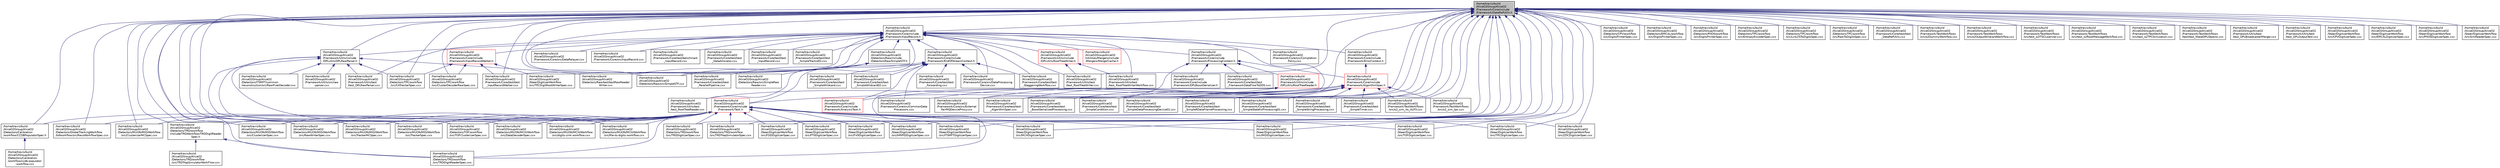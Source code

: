digraph "/home/travis/build/AliceO2Group/AliceO2/Framework/Core/include/Framework/DataRefUtils.h"
{
 // INTERACTIVE_SVG=YES
  bgcolor="transparent";
  edge [fontname="Helvetica",fontsize="10",labelfontname="Helvetica",labelfontsize="10"];
  node [fontname="Helvetica",fontsize="10",shape=record];
  Node72 [label="/home/travis/build\l/AliceO2Group/AliceO2\l/Framework/Core/include\l/Framework/DataRefUtils.h",height=0.2,width=0.4,color="black", fillcolor="grey75", style="filled", fontcolor="black"];
  Node72 -> Node73 [dir="back",color="midnightblue",fontsize="10",style="solid",fontname="Helvetica"];
  Node73 [label="/home/travis/build\l/AliceO2Group/AliceO2\l/Detectors/Calibration\l/workflow/CCDBPopulatorSpec.h",height=0.2,width=0.4,color="black",URL="$df/df4/CCDBPopulatorSpec_8h.html"];
  Node73 -> Node74 [dir="back",color="midnightblue",fontsize="10",style="solid",fontname="Helvetica"];
  Node74 [label="/home/travis/build\l/AliceO2Group/AliceO2\l/Detectors/Calibration\l/workflow/ccdb-populator\l-workflow.cxx",height=0.2,width=0.4,color="black",URL="$d2/d5c/ccdb-populator-workflow_8cxx.html"];
  Node72 -> Node75 [dir="back",color="midnightblue",fontsize="10",style="solid",fontname="Helvetica"];
  Node75 [label="/home/travis/build\l/AliceO2Group/AliceO2\l/Detectors/CPV/workflow\l/src/DigitsPrinterSpec.cxx",height=0.2,width=0.4,color="black",URL="$d1/d97/CPV_2workflow_2src_2DigitsPrinterSpec_8cxx.html"];
  Node72 -> Node76 [dir="back",color="midnightblue",fontsize="10",style="solid",fontname="Helvetica"];
  Node76 [label="/home/travis/build\l/AliceO2Group/AliceO2\l/Detectors/EMCAL/workflow\l/src/DigitsPrinterSpec.cxx",height=0.2,width=0.4,color="black",URL="$db/dd5/EMCAL_2workflow_2src_2DigitsPrinterSpec_8cxx.html"];
  Node72 -> Node77 [dir="back",color="midnightblue",fontsize="10",style="solid",fontname="Helvetica"];
  Node77 [label="/home/travis/build\l/AliceO2Group/AliceO2\l/Detectors/GlobalTrackingWorkflow\l/tofworkflow/src/RecoWorkflowSpec.cxx",height=0.2,width=0.4,color="black",URL="$d8/d84/RecoWorkflowSpec_8cxx.html"];
  Node72 -> Node78 [dir="back",color="midnightblue",fontsize="10",style="solid",fontname="Helvetica"];
  Node78 [label="/home/travis/build\l/AliceO2Group/AliceO2\l/Detectors/MUON/MID/Workflow\l/src/ClusterizerMCSpec.cxx",height=0.2,width=0.4,color="black",URL="$d3/d1e/ClusterizerMCSpec_8cxx.html",tooltip="Data processor spec for MID MC clustering device. "];
  Node72 -> Node79 [dir="back",color="midnightblue",fontsize="10",style="solid",fontname="Helvetica"];
  Node79 [label="/home/travis/build\l/AliceO2Group/AliceO2\l/Detectors/MUON/MID/Workflow\l/src/ClusterizerSpec.cxx",height=0.2,width=0.4,color="black",URL="$d6/d57/MUON_2MID_2Workflow_2src_2ClusterizerSpec_8cxx.html",tooltip="Data processor spec for MID clustering device. "];
  Node72 -> Node80 [dir="back",color="midnightblue",fontsize="10",style="solid",fontname="Helvetica"];
  Node80 [label="/home/travis/build\l/AliceO2Group/AliceO2\l/Detectors/MUON/MID/Workflow\l/src/RawWriterSpec.cxx",height=0.2,width=0.4,color="black",URL="$db/dd6/RawWriterSpec_8cxx.html",tooltip="Digits to raw converter spec for MID. "];
  Node72 -> Node81 [dir="back",color="midnightblue",fontsize="10",style="solid",fontname="Helvetica"];
  Node81 [label="/home/travis/build\l/AliceO2Group/AliceO2\l/Detectors/MUON/MID/Workflow\l/src/TrackerMCSpec.cxx",height=0.2,width=0.4,color="black",URL="$da/d28/TrackerMCSpec_8cxx.html",tooltip="Data processor spec for MID MC tracker device. "];
  Node72 -> Node82 [dir="back",color="midnightblue",fontsize="10",style="solid",fontname="Helvetica"];
  Node82 [label="/home/travis/build\l/AliceO2Group/AliceO2\l/Detectors/MUON/MID/Workflow\l/src/TrackerSpec.cxx",height=0.2,width=0.4,color="black",URL="$db/da5/MUON_2MID_2Workflow_2src_2TrackerSpec_8cxx.html",tooltip="Data processor spec for MID tracker device. "];
  Node72 -> Node83 [dir="back",color="midnightblue",fontsize="10",style="solid",fontname="Helvetica"];
  Node83 [label="/home/travis/build\l/AliceO2Group/AliceO2\l/Detectors/PHOS/workflow\l/src/DigitsPrinterSpec.cxx",height=0.2,width=0.4,color="black",URL="$df/dc5/PHOS_2workflow_2src_2DigitsPrinterSpec_8cxx.html"];
  Node72 -> Node84 [dir="back",color="midnightblue",fontsize="10",style="solid",fontname="Helvetica"];
  Node84 [label="/home/travis/build\l/AliceO2Group/AliceO2\l/Detectors/Raw/src/SimpleSTF.cxx",height=0.2,width=0.4,color="black",URL="$de/dc0/SimpleSTF_8cxx.html",tooltip="Mocked STF with InputRecord for standalone tests. "];
  Node72 -> Node85 [dir="back",color="midnightblue",fontsize="10",style="solid",fontname="Helvetica"];
  Node85 [label="/home/travis/build\l/AliceO2Group/AliceO2\l/Detectors/TOF/workflow\l/src/TOFClusterizerSpec.cxx",height=0.2,width=0.4,color="black",URL="$da/df1/TOFClusterizerSpec_8cxx.html"];
  Node72 -> Node86 [dir="back",color="midnightblue",fontsize="10",style="solid",fontname="Helvetica"];
  Node86 [label="/home/travis/build\l/AliceO2Group/AliceO2\l/Detectors/TPC/workflow\l/src/CATrackerSpec.cxx",height=0.2,width=0.4,color="black",URL="$da/d78/CATrackerSpec_8cxx.html",tooltip="Processor spec for running TPC CA tracking. "];
  Node72 -> Node87 [dir="back",color="midnightblue",fontsize="10",style="solid",fontname="Helvetica"];
  Node87 [label="/home/travis/build\l/AliceO2Group/AliceO2\l/Detectors/TPC/workflow\l/src/ClusterDecoderRawSpec.cxx",height=0.2,width=0.4,color="black",URL="$d9/d7b/ClusterDecoderRawSpec_8cxx.html",tooltip="Processor spec for decoder of TPC raw cluster data. "];
  Node72 -> Node88 [dir="back",color="midnightblue",fontsize="10",style="solid",fontname="Helvetica"];
  Node88 [label="/home/travis/build\l/AliceO2Group/AliceO2\l/Detectors/TPC/workflow\l/src/EntropyEncoderSpec.cxx",height=0.2,width=0.4,color="black",URL="$d9/d03/EntropyEncoderSpec_8cxx.html",tooltip="ProcessorSpec for the TPC cluster entropy encoding. "];
  Node72 -> Node89 [dir="back",color="midnightblue",fontsize="10",style="solid",fontname="Helvetica"];
  Node89 [label="/home/travis/build\l/AliceO2Group/AliceO2\l/Detectors/TPC/workflow\l/src/LinkZSToDigitsSpec.cxx",height=0.2,width=0.4,color="black",URL="$dc/df5/LinkZSToDigitsSpec_8cxx.html"];
  Node72 -> Node90 [dir="back",color="midnightblue",fontsize="10",style="solid",fontname="Helvetica"];
  Node90 [label="/home/travis/build\l/AliceO2Group/AliceO2\l/Detectors/TPC/workflow\l/src/RawToDigitsSpec.cxx",height=0.2,width=0.4,color="black",URL="$d5/d78/RawToDigitsSpec_8cxx.html"];
  Node72 -> Node91 [dir="back",color="midnightblue",fontsize="10",style="solid",fontname="Helvetica"];
  Node91 [label="/home/travis/build\l/AliceO2Group/AliceO2\l/Detectors/TRD/workflow\l/include/TRDWorkflow/TRDDigitReader\lSpec.h",height=0.2,width=0.4,color="black",URL="$df/d1b/TRDDigitReaderSpec_8h.html"];
  Node91 -> Node92 [dir="back",color="midnightblue",fontsize="10",style="solid",fontname="Helvetica"];
  Node92 [label="/home/travis/build\l/AliceO2Group/AliceO2\l/Detectors/TRD/workflow\l/src/TRDDigitReaderSpec.cxx",height=0.2,width=0.4,color="black",URL="$d7/da6/TRDDigitReaderSpec_8cxx.html"];
  Node91 -> Node93 [dir="back",color="midnightblue",fontsize="10",style="solid",fontname="Helvetica"];
  Node93 [label="/home/travis/build\l/AliceO2Group/AliceO2\l/Detectors/TRD/workflow\l/src/TRDTrapSimulatorWorkFlow.cxx",height=0.2,width=0.4,color="black",URL="$d2/dc0/TRDTrapSimulatorWorkFlow_8cxx.html"];
  Node72 -> Node94 [dir="back",color="midnightblue",fontsize="10",style="solid",fontname="Helvetica"];
  Node94 [label="/home/travis/build\l/AliceO2Group/AliceO2\l/Detectors/TRD/workflow\l/src/TRDDigitizerSpec.cxx",height=0.2,width=0.4,color="black",URL="$d6/df2/TRDDigitizerSpec_8cxx.html"];
  Node72 -> Node92 [dir="back",color="midnightblue",fontsize="10",style="solid",fontname="Helvetica"];
  Node72 -> Node95 [dir="back",color="midnightblue",fontsize="10",style="solid",fontname="Helvetica"];
  Node95 [label="/home/travis/build\l/AliceO2Group/AliceO2\l/Detectors/TRD/workflow\l/src/TRDTrapSimulatorSpec.cxx",height=0.2,width=0.4,color="black",URL="$dd/de7/TRDTrapSimulatorSpec_8cxx.html"];
  Node72 -> Node96 [dir="back",color="midnightblue",fontsize="10",style="solid",fontname="Helvetica"];
  Node96 [label="/home/travis/build\l/AliceO2Group/AliceO2\l/Framework/Core/include\l/Framework/InputRecord.h",height=0.2,width=0.4,color="black",URL="$d6/d5c/InputRecord_8h.html"];
  Node96 -> Node97 [dir="back",color="midnightblue",fontsize="10",style="solid",fontname="Helvetica"];
  Node97 [label="/home/travis/build\l/AliceO2Group/AliceO2\l/Detectors/Raw/include\l/DetectorsRaw/SimpleSTF.h",height=0.2,width=0.4,color="black",URL="$d6/d28/SimpleSTF_8h.html",tooltip="Mocked STF with InputRecord for standalone tests (improved version of Matthias&#39; structure in the test..."];
  Node97 -> Node98 [dir="back",color="midnightblue",fontsize="10",style="solid",fontname="Helvetica"];
  Node98 [label="/home/travis/build\l/AliceO2Group/AliceO2\l/Detectors/Raw/src/SimpleRaw\lReader.cxx",height=0.2,width=0.4,color="black",URL="$d5/dfd/SimpleRawReader_8cxx.html",tooltip="Simple reader for non-DPL tests. "];
  Node97 -> Node84 [dir="back",color="midnightblue",fontsize="10",style="solid",fontname="Helvetica"];
  Node97 -> Node99 [dir="back",color="midnightblue",fontsize="10",style="solid",fontname="Helvetica"];
  Node99 [label="/home/travis/build\l/AliceO2Group/AliceO2\l/Detectors/Raw/test/testRawReader\lWriter.cxx",height=0.2,width=0.4,color="black",URL="$d3/d09/testRawReaderWriter_8cxx.html"];
  Node96 -> Node99 [dir="back",color="midnightblue",fontsize="10",style="solid",fontname="Helvetica"];
  Node96 -> Node100 [dir="back",color="midnightblue",fontsize="10",style="solid",fontname="Helvetica"];
  Node100 [label="/home/travis/build\l/AliceO2Group/AliceO2\l/Framework/Core/include\l/Framework/ProcessingContext.h",height=0.2,width=0.4,color="black",URL="$de/d6a/ProcessingContext_8h.html"];
  Node100 -> Node101 [dir="back",color="midnightblue",fontsize="10",style="solid",fontname="Helvetica"];
  Node101 [label="/home/travis/build\l/AliceO2Group/AliceO2\l/Framework/Core/include\l/Framework/AlgorithmSpec.h",height=0.2,width=0.4,color="red",URL="$d0/d14/AlgorithmSpec_8h.html"];
  Node101 -> Node102 [dir="back",color="midnightblue",fontsize="10",style="solid",fontname="Helvetica"];
  Node102 [label="/home/travis/build\l/AliceO2Group/AliceO2\l/Framework/Core/include\l/Framework/AnalysisTask.h",height=0.2,width=0.4,color="red",URL="$d6/d57/AnalysisTask_8h.html"];
  Node101 -> Node550 [dir="back",color="midnightblue",fontsize="10",style="solid",fontname="Helvetica"];
  Node550 [label="/home/travis/build\l/AliceO2Group/AliceO2\l/Framework/Core/include\l/Framework/Task.h",height=0.2,width=0.4,color="red",URL="$df/d4f/Task_8h.html"];
  Node550 -> Node73 [dir="back",color="midnightblue",fontsize="10",style="solid",fontname="Helvetica"];
  Node550 -> Node77 [dir="back",color="midnightblue",fontsize="10",style="solid",fontname="Helvetica"];
  Node550 -> Node257 [dir="back",color="midnightblue",fontsize="10",style="solid",fontname="Helvetica"];
  Node257 [label="/home/travis/build\l/AliceO2Group/AliceO2\l/Detectors/MUON/MCH/Workflow\l/src/DataDecoderSpec.cxx",height=0.2,width=0.4,color="black",URL="$d0/d75/DataDecoderSpec_8cxx.html"];
  Node550 -> Node265 [dir="back",color="midnightblue",fontsize="10",style="solid",fontname="Helvetica"];
  Node265 [label="/home/travis/build\l/AliceO2Group/AliceO2\l/Detectors/MUON/MCH/Workflow\l/src/digits-sink-workflow.cxx",height=0.2,width=0.4,color="black",URL="$dd/da0/digits-sink-workflow_8cxx.html",tooltip="This is an executable that dumps to a file on disk the digits received via DPL. "];
  Node550 -> Node266 [dir="back",color="midnightblue",fontsize="10",style="solid",fontname="Helvetica"];
  Node266 [label="/home/travis/build\l/AliceO2Group/AliceO2\l/Detectors/MUON/MCH/Workflow\l/src/file-to-digits-workflow.cxx",height=0.2,width=0.4,color="black",URL="$db/d1c/file-to-digits-workflow_8cxx.html"];
  Node550 -> Node78 [dir="back",color="midnightblue",fontsize="10",style="solid",fontname="Helvetica"];
  Node550 -> Node79 [dir="back",color="midnightblue",fontsize="10",style="solid",fontname="Helvetica"];
  Node550 -> Node80 [dir="back",color="midnightblue",fontsize="10",style="solid",fontname="Helvetica"];
  Node550 -> Node81 [dir="back",color="midnightblue",fontsize="10",style="solid",fontname="Helvetica"];
  Node550 -> Node82 [dir="back",color="midnightblue",fontsize="10",style="solid",fontname="Helvetica"];
  Node550 -> Node85 [dir="back",color="midnightblue",fontsize="10",style="solid",fontname="Helvetica"];
  Node550 -> Node91 [dir="back",color="midnightblue",fontsize="10",style="solid",fontname="Helvetica"];
  Node550 -> Node94 [dir="back",color="midnightblue",fontsize="10",style="solid",fontname="Helvetica"];
  Node550 -> Node92 [dir="back",color="midnightblue",fontsize="10",style="solid",fontname="Helvetica"];
  Node550 -> Node95 [dir="back",color="midnightblue",fontsize="10",style="solid",fontname="Helvetica"];
  Node550 -> Node522 [dir="back",color="midnightblue",fontsize="10",style="solid",fontname="Helvetica"];
  Node522 [label="/home/travis/build\l/AliceO2Group/AliceO2\l/Steer/DigitizerWorkflow\l/src/FDDDigitizerSpec.cxx",height=0.2,width=0.4,color="black",URL="$d2/d97/FDDDigitizerSpec_8cxx.html"];
  Node550 -> Node524 [dir="back",color="midnightblue",fontsize="10",style="solid",fontname="Helvetica"];
  Node524 [label="/home/travis/build\l/AliceO2Group/AliceO2\l/Steer/DigitizerWorkflow\l/src/FT0DigitizerSpec.cxx",height=0.2,width=0.4,color="black",URL="$d4/dfd/FT0DigitizerSpec_8cxx.html"];
  Node550 -> Node526 [dir="back",color="midnightblue",fontsize="10",style="solid",fontname="Helvetica"];
  Node526 [label="/home/travis/build\l/AliceO2Group/AliceO2\l/Steer/DigitizerWorkflow\l/src/FV0DigitizerSpec.cxx",height=0.2,width=0.4,color="black",URL="$d0/d1c/FV0DigitizerSpec_8cxx.html"];
  Node550 -> Node530 [dir="back",color="midnightblue",fontsize="10",style="solid",fontname="Helvetica"];
  Node530 [label="/home/travis/build\l/AliceO2Group/AliceO2\l/Steer/DigitizerWorkflow\l/src/HMPIDDigitizerSpec.cxx",height=0.2,width=0.4,color="black",URL="$d8/d00/HMPIDDigitizerSpec_8cxx.html"];
  Node550 -> Node532 [dir="back",color="midnightblue",fontsize="10",style="solid",fontname="Helvetica"];
  Node532 [label="/home/travis/build\l/AliceO2Group/AliceO2\l/Steer/DigitizerWorkflow\l/src/ITSMFTDigitizerSpec.cxx",height=0.2,width=0.4,color="black",URL="$d3/d43/ITSMFTDigitizerSpec_8cxx.html"];
  Node550 -> Node536 [dir="back",color="midnightblue",fontsize="10",style="solid",fontname="Helvetica"];
  Node536 [label="/home/travis/build\l/AliceO2Group/AliceO2\l/Steer/DigitizerWorkflow\l/src/MCHDigitizerSpec.cxx",height=0.2,width=0.4,color="black",URL="$db/d2f/MCHDigitizerSpec_8cxx.html"];
  Node550 -> Node538 [dir="back",color="midnightblue",fontsize="10",style="solid",fontname="Helvetica"];
  Node538 [label="/home/travis/build\l/AliceO2Group/AliceO2\l/Steer/DigitizerWorkflow\l/src/MIDDigitizerSpec.cxx",height=0.2,width=0.4,color="black",URL="$d4/dd3/MIDDigitizerSpec_8cxx.html"];
  Node550 -> Node545 [dir="back",color="midnightblue",fontsize="10",style="solid",fontname="Helvetica"];
  Node545 [label="/home/travis/build\l/AliceO2Group/AliceO2\l/Steer/DigitizerWorkflow\l/src/TOFDigitizerSpec.cxx",height=0.2,width=0.4,color="black",URL="$d6/d61/TOFDigitizerSpec_8cxx.html"];
  Node550 -> Node489 [dir="back",color="midnightblue",fontsize="10",style="solid",fontname="Helvetica"];
  Node489 [label="/home/travis/build\l/AliceO2Group/AliceO2\l/Steer/DigitizerWorkflow\l/src/TPCDigitizerSpec.cxx",height=0.2,width=0.4,color="black",URL="$d2/d0b/TPCDigitizerSpec_8cxx.html"];
  Node550 -> Node547 [dir="back",color="midnightblue",fontsize="10",style="solid",fontname="Helvetica"];
  Node547 [label="/home/travis/build\l/AliceO2Group/AliceO2\l/Steer/DigitizerWorkflow\l/src/ZDCDigitizerSpec.cxx",height=0.2,width=0.4,color="black",URL="$d1/d1a/ZDCDigitizerSpec_8cxx.html"];
  Node101 -> Node330 [dir="back",color="midnightblue",fontsize="10",style="solid",fontname="Helvetica"];
  Node330 [label="/home/travis/build\l/AliceO2Group/AliceO2\l/Framework/Core/src/CommonData\lProcessors.cxx",height=0.2,width=0.4,color="black",URL="$df/d93/CommonDataProcessors_8cxx.html"];
  Node101 -> Node341 [dir="back",color="midnightblue",fontsize="10",style="solid",fontname="Helvetica"];
  Node341 [label="/home/travis/build\l/AliceO2Group/AliceO2\l/Framework/Core/src/External\lFairMQDeviceProxy.cxx",height=0.2,width=0.4,color="black",URL="$dc/df3/ExternalFairMQDeviceProxy_8cxx.html"];
  Node101 -> Node553 [dir="back",color="midnightblue",fontsize="10",style="solid",fontname="Helvetica"];
  Node553 [label="/home/travis/build\l/AliceO2Group/AliceO2\l/Framework/Core/test/test\l_AlgorithmSpec.cxx",height=0.2,width=0.4,color="black",URL="$df/d66/test__AlgorithmSpec_8cxx.html"];
  Node101 -> Node368 [dir="back",color="midnightblue",fontsize="10",style="solid",fontname="Helvetica"];
  Node368 [label="/home/travis/build\l/AliceO2Group/AliceO2\l/Framework/Core/test/test\l_BoostSerializedProcessing.cxx",height=0.2,width=0.4,color="black",URL="$dc/d58/test__BoostSerializedProcessing_8cxx.html"];
  Node101 -> Node382 [dir="back",color="midnightblue",fontsize="10",style="solid",fontname="Helvetica"];
  Node382 [label="/home/travis/build\l/AliceO2Group/AliceO2\l/Framework/Core/test/test\l_SimpleCondition.cxx",height=0.2,width=0.4,color="black",URL="$df/d11/test__SimpleCondition_8cxx.html"];
  Node101 -> Node383 [dir="back",color="midnightblue",fontsize="10",style="solid",fontname="Helvetica"];
  Node383 [label="/home/travis/build\l/AliceO2Group/AliceO2\l/Framework/Core/test/test\l_SimpleDataProcessingDevice01.cxx",height=0.2,width=0.4,color="black",URL="$d5/d24/test__SimpleDataProcessingDevice01_8cxx.html"];
  Node101 -> Node384 [dir="back",color="midnightblue",fontsize="10",style="solid",fontname="Helvetica"];
  Node384 [label="/home/travis/build\l/AliceO2Group/AliceO2\l/Framework/Core/test/test\l_SimpleRDataFrameProcessing.cxx",height=0.2,width=0.4,color="black",URL="$da/d97/test__SimpleRDataFrameProcessing_8cxx.html"];
  Node101 -> Node385 [dir="back",color="midnightblue",fontsize="10",style="solid",fontname="Helvetica"];
  Node385 [label="/home/travis/build\l/AliceO2Group/AliceO2\l/Framework/Core/test/test\l_SimpleStatefulProcessing01.cxx",height=0.2,width=0.4,color="black",URL="$da/d12/test__SimpleStatefulProcessing01_8cxx.html"];
  Node101 -> Node386 [dir="back",color="midnightblue",fontsize="10",style="solid",fontname="Helvetica"];
  Node386 [label="/home/travis/build\l/AliceO2Group/AliceO2\l/Framework/Core/test/test\l_SimpleStringProcessing.cxx",height=0.2,width=0.4,color="black",URL="$d4/d92/test__SimpleStringProcessing_8cxx.html"];
  Node101 -> Node387 [dir="back",color="midnightblue",fontsize="10",style="solid",fontname="Helvetica"];
  Node387 [label="/home/travis/build\l/AliceO2Group/AliceO2\l/Framework/Core/test/test\l_SimpleTimer.cxx",height=0.2,width=0.4,color="black",URL="$db/d3e/test__SimpleTimer_8cxx.html"];
  Node101 -> Node481 [dir="back",color="midnightblue",fontsize="10",style="solid",fontname="Helvetica"];
  Node481 [label="/home/travis/build\l/AliceO2Group/AliceO2\l/Framework/TestWorkflows\l/src/o2_sim_its_ALP3.cxx",height=0.2,width=0.4,color="black",URL="$dd/d2b/o2__sim__its__ALP3_8cxx.html"];
  Node101 -> Node482 [dir="back",color="midnightblue",fontsize="10",style="solid",fontname="Helvetica"];
  Node482 [label="/home/travis/build\l/AliceO2Group/AliceO2\l/Framework/TestWorkflows\l/src/o2_sim_tpc.cxx",height=0.2,width=0.4,color="black",URL="$d7/d11/o2__sim__tpc_8cxx.html"];
  Node100 -> Node554 [dir="back",color="midnightblue",fontsize="10",style="solid",fontname="Helvetica"];
  Node554 [label="/home/travis/build\l/AliceO2Group/AliceO2\l/Framework/Core/include\l/Framework/DPLBoostSerializer.h",height=0.2,width=0.4,color="black",URL="$dc/d55/DPLBoostSerializer_8h.html",tooltip="DPL wrapper of common utils BoostSeralizer. "];
  Node100 -> Node341 [dir="back",color="midnightblue",fontsize="10",style="solid",fontname="Helvetica"];
  Node100 -> Node427 [dir="back",color="midnightblue",fontsize="10",style="solid",fontname="Helvetica"];
  Node427 [label="/home/travis/build\l/AliceO2Group/AliceO2\l/Framework/Core/test/test\l_FrameworkDataFlowToDDS.cxx",height=0.2,width=0.4,color="black",URL="$d6/d53/test__FrameworkDataFlowToDDS_8cxx.html"];
  Node100 -> Node555 [dir="back",color="midnightblue",fontsize="10",style="solid",fontname="Helvetica"];
  Node555 [label="/home/travis/build\l/AliceO2Group/AliceO2\l/Framework/Utils/include\l/DPLUtils/RootTreeReader.h",height=0.2,width=0.4,color="red",URL="$df/db5/RootTreeReader_8h.html",tooltip="A generic reader for ROOT TTrees. "];
  Node555 -> Node92 [dir="back",color="midnightblue",fontsize="10",style="solid",fontname="Helvetica"];
  Node555 -> Node418 [dir="back",color="midnightblue",fontsize="10",style="solid",fontname="Helvetica"];
  Node418 [label="/home/travis/build\l/AliceO2Group/AliceO2\l/Framework/Utils/test\l/test_RootTreeReader.cxx",height=0.2,width=0.4,color="black",URL="$d6/d0d/test__RootTreeReader_8cxx.html"];
  Node96 -> Node556 [dir="back",color="midnightblue",fontsize="10",style="solid",fontname="Helvetica"];
  Node556 [label="/home/travis/build\l/AliceO2Group/AliceO2\l/Framework/Core/include\l/Framework/EndOfStreamContext.h",height=0.2,width=0.4,color="black",URL="$d0/d77/EndOfStreamContext_8h.html"];
  Node556 -> Node102 [dir="back",color="midnightblue",fontsize="10",style="solid",fontname="Helvetica"];
  Node556 -> Node550 [dir="back",color="midnightblue",fontsize="10",style="solid",fontname="Helvetica"];
  Node556 -> Node330 [dir="back",color="midnightblue",fontsize="10",style="solid",fontname="Helvetica"];
  Node556 -> Node138 [dir="back",color="midnightblue",fontsize="10",style="solid",fontname="Helvetica"];
  Node138 [label="/home/travis/build\l/AliceO2Group/AliceO2\l/Framework/Core/src/DataProcessing\lDevice.cxx",height=0.2,width=0.4,color="black",URL="$db/dac/DataProcessingDevice_8cxx.html"];
  Node556 -> Node376 [dir="back",color="midnightblue",fontsize="10",style="solid",fontname="Helvetica"];
  Node376 [label="/home/travis/build\l/AliceO2Group/AliceO2\l/Framework/Core/test/test\l_Forwarding.cxx",height=0.2,width=0.4,color="black",URL="$de/dae/test__Forwarding_8cxx.html"];
  Node556 -> Node379 [dir="back",color="midnightblue",fontsize="10",style="solid",fontname="Helvetica"];
  Node379 [label="/home/travis/build\l/AliceO2Group/AliceO2\l/Framework/Core/test/test\l_ParallelPipeline.cxx",height=0.2,width=0.4,color="black",URL="$d8/d7e/test__ParallelPipeline_8cxx.html"];
  Node556 -> Node389 [dir="back",color="midnightblue",fontsize="10",style="solid",fontname="Helvetica"];
  Node389 [label="/home/travis/build\l/AliceO2Group/AliceO2\l/Framework/Core/test/test\l_SimpleWildcard.cxx",height=0.2,width=0.4,color="black",URL="$df/d6e/test__SimpleWildcard_8cxx.html"];
  Node556 -> Node390 [dir="back",color="midnightblue",fontsize="10",style="solid",fontname="Helvetica"];
  Node390 [label="/home/travis/build\l/AliceO2Group/AliceO2\l/Framework/Core/test/test\l_SimpleWildcard02.cxx",height=0.2,width=0.4,color="black",URL="$dc/db8/test__SimpleWildcard02_8cxx.html"];
  Node556 -> Node392 [dir="back",color="midnightblue",fontsize="10",style="solid",fontname="Helvetica"];
  Node392 [label="/home/travis/build\l/AliceO2Group/AliceO2\l/Framework/Core/test/test\l_StaggeringWorkflow.cxx",height=0.2,width=0.4,color="black",URL="$dd/d16/test__StaggeringWorkflow_8cxx.html"];
  Node96 -> Node557 [dir="back",color="midnightblue",fontsize="10",style="solid",fontname="Helvetica"];
  Node557 [label="/home/travis/build\l/AliceO2Group/AliceO2\l/Framework/Core/include\l/Framework/ErrorContext.h",height=0.2,width=0.4,color="black",URL="$d7/dad/ErrorContext_8h.html"];
  Node557 -> Node101 [dir="back",color="midnightblue",fontsize="10",style="solid",fontname="Helvetica"];
  Node96 -> Node558 [dir="back",color="midnightblue",fontsize="10",style="solid",fontname="Helvetica"];
  Node558 [label="/home/travis/build\l/AliceO2Group/AliceO2\l/Framework/Core/include\l/Framework/InputRecordWalker.h",height=0.2,width=0.4,color="red",URL="$d1/db4/InputRecordWalker_8h.html",tooltip="A helper class to iteratate over all parts of all input routes. "];
  Node558 -> Node86 [dir="back",color="midnightblue",fontsize="10",style="solid",fontname="Helvetica"];
  Node558 -> Node87 [dir="back",color="midnightblue",fontsize="10",style="solid",fontname="Helvetica"];
  Node558 -> Node479 [dir="back",color="midnightblue",fontsize="10",style="solid",fontname="Helvetica"];
  Node479 [label="/home/travis/build\l/AliceO2Group/AliceO2\l/Framework/Core/test/test\l_InputRecordWalker.cxx",height=0.2,width=0.4,color="black",URL="$dc/d05/test__InputRecordWalker_8cxx.html"];
  Node558 -> Node490 [dir="back",color="midnightblue",fontsize="10",style="solid",fontname="Helvetica"];
  Node490 [label="/home/travis/build\l/AliceO2Group/AliceO2\l/Steer/DigitizerWorkflow\l/src/TPCDigitRootWriterSpec.cxx",height=0.2,width=0.4,color="black",URL="$d8/dd2/TPCDigitRootWriterSpec_8cxx.html"];
  Node96 -> Node559 [dir="back",color="midnightblue",fontsize="10",style="solid",fontname="Helvetica"];
  Node559 [label="/home/travis/build\l/AliceO2Group/AliceO2\l/Framework/Core/src/Completion\lPolicy.cxx",height=0.2,width=0.4,color="black",URL="$da/d6d/CompletionPolicy_8cxx.html"];
  Node96 -> Node138 [dir="back",color="midnightblue",fontsize="10",style="solid",fontname="Helvetica"];
  Node96 -> Node560 [dir="back",color="midnightblue",fontsize="10",style="solid",fontname="Helvetica"];
  Node560 [label="/home/travis/build\l/AliceO2Group/AliceO2\l/Framework/Core/src/DataRelayer.cxx",height=0.2,width=0.4,color="black",URL="$d1/d57/DataRelayer_8cxx.html"];
  Node96 -> Node561 [dir="back",color="midnightblue",fontsize="10",style="solid",fontname="Helvetica"];
  Node561 [label="/home/travis/build\l/AliceO2Group/AliceO2\l/Framework/Core/src/InputRecord.cxx",height=0.2,width=0.4,color="black",URL="$df/d8e/InputRecord_8cxx.html"];
  Node96 -> Node562 [dir="back",color="midnightblue",fontsize="10",style="solid",fontname="Helvetica"];
  Node562 [label="/home/travis/build\l/AliceO2Group/AliceO2\l/Framework/Core/test/benchmark\l_InputRecord.cxx",height=0.2,width=0.4,color="black",URL="$df/d93/benchmark__InputRecord_8cxx.html"];
  Node96 -> Node553 [dir="back",color="midnightblue",fontsize="10",style="solid",fontname="Helvetica"];
  Node96 -> Node375 [dir="back",color="midnightblue",fontsize="10",style="solid",fontname="Helvetica"];
  Node375 [label="/home/travis/build\l/AliceO2Group/AliceO2\l/Framework/Core/test/test\l_DataAllocator.cxx",height=0.2,width=0.4,color="black",URL="$d2/da2/test__DataAllocator_8cxx.html"];
  Node96 -> Node563 [dir="back",color="midnightblue",fontsize="10",style="solid",fontname="Helvetica"];
  Node563 [label="/home/travis/build\l/AliceO2Group/AliceO2\l/Framework/Core/test/test\l_InputRecord.cxx",height=0.2,width=0.4,color="black",URL="$df/dc1/test__InputRecord_8cxx.html"];
  Node96 -> Node479 [dir="back",color="midnightblue",fontsize="10",style="solid",fontname="Helvetica"];
  Node96 -> Node388 [dir="back",color="midnightblue",fontsize="10",style="solid",fontname="Helvetica"];
  Node388 [label="/home/travis/build\l/AliceO2Group/AliceO2\l/Framework/Core/test/test\l_SimpleTracksED.cxx",height=0.2,width=0.4,color="black",URL="$d7/d18/test__SimpleTracksED_8cxx.html"];
  Node96 -> Node392 [dir="back",color="midnightblue",fontsize="10",style="solid",fontname="Helvetica"];
  Node96 -> Node564 [dir="back",color="midnightblue",fontsize="10",style="solid",fontname="Helvetica"];
  Node564 [label="/home/travis/build\l/AliceO2Group/AliceO2\l/Framework/Utils/include\l/DPLUtils/DPLRawParser.h",height=0.2,width=0.4,color="black",URL="$d4/db9/DPLRawParser_8h.html",tooltip="A raw page parser for DPL input. "];
  Node564 -> Node565 [dir="back",color="midnightblue",fontsize="10",style="solid",fontname="Helvetica"];
  Node565 [label="/home/travis/build\l/AliceO2Group/AliceO2\l/Detectors/ITSMFT/common\l/reconstruction/src/RawPixelDecoder.cxx",height=0.2,width=0.4,color="black",URL="$dd/df6/RawPixelDecoder_8cxx.html",tooltip="Alpide pixel reader for raw data processing. "];
  Node564 -> Node257 [dir="back",color="midnightblue",fontsize="10",style="solid",fontname="Helvetica"];
  Node564 -> Node265 [dir="back",color="midnightblue",fontsize="10",style="solid",fontname="Helvetica"];
  Node564 -> Node266 [dir="back",color="midnightblue",fontsize="10",style="solid",fontname="Helvetica"];
  Node564 -> Node99 [dir="back",color="midnightblue",fontsize="10",style="solid",fontname="Helvetica"];
  Node564 -> Node86 [dir="back",color="midnightblue",fontsize="10",style="solid",fontname="Helvetica"];
  Node564 -> Node415 [dir="back",color="midnightblue",fontsize="10",style="solid",fontname="Helvetica"];
  Node415 [label="/home/travis/build\l/AliceO2Group/AliceO2\l/Framework/Utils/src/raw\l-parser.cxx",height=0.2,width=0.4,color="black",URL="$d4/d96/raw-parser_8cxx.html"];
  Node564 -> Node487 [dir="back",color="midnightblue",fontsize="10",style="solid",fontname="Helvetica"];
  Node487 [label="/home/travis/build\l/AliceO2Group/AliceO2\l/Framework/Utils/test\l/test_DPLRawParser.cxx",height=0.2,width=0.4,color="black",URL="$d0/d6f/test__DPLRawParser_8cxx.html"];
  Node96 -> Node566 [dir="back",color="midnightblue",fontsize="10",style="solid",fontname="Helvetica"];
  Node566 [label="/home/travis/build\l/AliceO2Group/AliceO2\l/Framework/Utils/include\l/DPLUtils/RootTreeWriter.h",height=0.2,width=0.4,color="red",URL="$dd/d8d/RootTreeWriter_8h.html",tooltip="A generic writer for ROOT TTrees. "];
  Node566 -> Node499 [dir="back",color="midnightblue",fontsize="10",style="solid",fontname="Helvetica"];
  Node499 [label="/home/travis/build\l/AliceO2Group/AliceO2\l/Framework/Utils/test\l/test_RootTreeWriter.cxx",height=0.2,width=0.4,color="black",URL="$da/dcf/test__RootTreeWriter_8cxx.html"];
  Node566 -> Node419 [dir="back",color="midnightblue",fontsize="10",style="solid",fontname="Helvetica"];
  Node419 [label="/home/travis/build\l/AliceO2Group/AliceO2\l/Framework/Utils/test\l/test_RootTreeWriterWorkflow.cxx",height=0.2,width=0.4,color="black",URL="$d1/d02/test__RootTreeWriterWorkflow_8cxx.html"];
  Node96 -> Node487 [dir="back",color="midnightblue",fontsize="10",style="solid",fontname="Helvetica"];
  Node96 -> Node418 [dir="back",color="midnightblue",fontsize="10",style="solid",fontname="Helvetica"];
  Node96 -> Node499 [dir="back",color="midnightblue",fontsize="10",style="solid",fontname="Helvetica"];
  Node96 -> Node419 [dir="back",color="midnightblue",fontsize="10",style="solid",fontname="Helvetica"];
  Node96 -> Node490 [dir="back",color="midnightblue",fontsize="10",style="solid",fontname="Helvetica"];
  Node96 -> Node567 [dir="back",color="midnightblue",fontsize="10",style="solid",fontname="Helvetica"];
  Node567 [label="/home/travis/build\l/AliceO2Group/AliceO2\l/Utilities/Mergers/include\l/Mergers/MergerCache.h",height=0.2,width=0.4,color="red",URL="$df/d0e/MergerCache_8h.html",tooltip="Definition of O2 Merger cache, v0.1. "];
  Node72 -> Node368 [dir="back",color="midnightblue",fontsize="10",style="solid",fontname="Helvetica"];
  Node72 -> Node569 [dir="back",color="midnightblue",fontsize="10",style="solid",fontname="Helvetica"];
  Node569 [label="/home/travis/build\l/AliceO2Group/AliceO2\l/Framework/Core/test/test\l_DataRefUtils.cxx",height=0.2,width=0.4,color="black",URL="$dc/de9/test__DataRefUtils_8cxx.html"];
  Node72 -> Node479 [dir="back",color="midnightblue",fontsize="10",style="solid",fontname="Helvetica"];
  Node72 -> Node379 [dir="back",color="midnightblue",fontsize="10",style="solid",fontname="Helvetica"];
  Node72 -> Node382 [dir="back",color="midnightblue",fontsize="10",style="solid",fontname="Helvetica"];
  Node72 -> Node383 [dir="back",color="midnightblue",fontsize="10",style="solid",fontname="Helvetica"];
  Node72 -> Node384 [dir="back",color="midnightblue",fontsize="10",style="solid",fontname="Helvetica"];
  Node72 -> Node385 [dir="back",color="midnightblue",fontsize="10",style="solid",fontname="Helvetica"];
  Node72 -> Node386 [dir="back",color="midnightblue",fontsize="10",style="solid",fontname="Helvetica"];
  Node72 -> Node387 [dir="back",color="midnightblue",fontsize="10",style="solid",fontname="Helvetica"];
  Node72 -> Node481 [dir="back",color="midnightblue",fontsize="10",style="solid",fontname="Helvetica"];
  Node72 -> Node482 [dir="back",color="midnightblue",fontsize="10",style="solid",fontname="Helvetica"];
  Node72 -> Node403 [dir="back",color="midnightblue",fontsize="10",style="solid",fontname="Helvetica"];
  Node403 [label="/home/travis/build\l/AliceO2Group/AliceO2\l/Framework/TestWorkflows\l/src/o2DummyWorkflow.cxx",height=0.2,width=0.4,color="black",URL="$da/dfd/o2DummyWorkflow_8cxx.html"];
  Node72 -> Node404 [dir="back",color="midnightblue",fontsize="10",style="solid",fontname="Helvetica"];
  Node404 [label="/home/travis/build\l/AliceO2Group/AliceO2\l/Framework/TestWorkflows\l/src/o2OutputWildcardWorkflow.cxx",height=0.2,width=0.4,color="black",URL="$d1/d91/o2OutputWildcardWorkflow_8cxx.html"];
  Node72 -> Node410 [dir="back",color="midnightblue",fontsize="10",style="solid",fontname="Helvetica"];
  Node410 [label="/home/travis/build\l/AliceO2Group/AliceO2\l/Framework/TestWorkflows\l/src/test_o2ITSCluserizer.cxx",height=0.2,width=0.4,color="black",URL="$db/dbe/test__o2ITSCluserizer_8cxx.html"];
  Node72 -> Node411 [dir="back",color="midnightblue",fontsize="10",style="solid",fontname="Helvetica"];
  Node411 [label="/home/travis/build\l/AliceO2Group/AliceO2\l/Framework/TestWorkflows\l/src/test_o2RootMessageWorkflow.cxx",height=0.2,width=0.4,color="black",URL="$d6/d4c/test__o2RootMessageWorkflow_8cxx.html"];
  Node72 -> Node412 [dir="back",color="midnightblue",fontsize="10",style="solid",fontname="Helvetica"];
  Node412 [label="/home/travis/build\l/AliceO2Group/AliceO2\l/Framework/TestWorkflows\l/src/test_o2TPCSimulation.cxx",height=0.2,width=0.4,color="black",URL="$d1/d09/test__o2TPCSimulation_8cxx.html"];
  Node72 -> Node414 [dir="back",color="midnightblue",fontsize="10",style="solid",fontname="Helvetica"];
  Node414 [label="/home/travis/build\l/AliceO2Group/AliceO2\l/Framework/TestWorkflows\l/test/test_MakeDPLObjects.cxx",height=0.2,width=0.4,color="black",URL="$db/d78/test__MakeDPLObjects_8cxx.html"];
  Node72 -> Node564 [dir="back",color="midnightblue",fontsize="10",style="solid",fontname="Helvetica"];
  Node72 -> Node416 [dir="back",color="midnightblue",fontsize="10",style="solid",fontname="Helvetica"];
  Node416 [label="/home/travis/build\l/AliceO2Group/AliceO2\l/Framework/Utils/test\l/test_DPLBroadcasterMerger.cxx",height=0.2,width=0.4,color="black",URL="$df/d67/test__DPLBroadcasterMerger_8cxx.html"];
  Node72 -> Node417 [dir="back",color="midnightblue",fontsize="10",style="solid",fontname="Helvetica"];
  Node417 [label="/home/travis/build\l/AliceO2Group/AliceO2\l/Framework/Utils/test\l/test_DPLOutputTest.cxx",height=0.2,width=0.4,color="black",URL="$dd/d24/test__DPLOutputTest_8cxx.html"];
  Node72 -> Node499 [dir="back",color="midnightblue",fontsize="10",style="solid",fontname="Helvetica"];
  Node72 -> Node517 [dir="back",color="midnightblue",fontsize="10",style="solid",fontname="Helvetica"];
  Node517 [label="/home/travis/build\l/AliceO2Group/AliceO2\l/Steer/DigitizerWorkflow\l/src/CPVDigitizerSpec.cxx",height=0.2,width=0.4,color="black",URL="$da/dfe/CPVDigitizerSpec_8cxx.html"];
  Node72 -> Node519 [dir="back",color="midnightblue",fontsize="10",style="solid",fontname="Helvetica"];
  Node519 [label="/home/travis/build\l/AliceO2Group/AliceO2\l/Steer/DigitizerWorkflow\l/src/EMCALDigitizerSpec.cxx",height=0.2,width=0.4,color="black",URL="$d5/d9b/EMCALDigitizerSpec_8cxx.html"];
  Node72 -> Node522 [dir="back",color="midnightblue",fontsize="10",style="solid",fontname="Helvetica"];
  Node72 -> Node524 [dir="back",color="midnightblue",fontsize="10",style="solid",fontname="Helvetica"];
  Node72 -> Node526 [dir="back",color="midnightblue",fontsize="10",style="solid",fontname="Helvetica"];
  Node72 -> Node530 [dir="back",color="midnightblue",fontsize="10",style="solid",fontname="Helvetica"];
  Node72 -> Node532 [dir="back",color="midnightblue",fontsize="10",style="solid",fontname="Helvetica"];
  Node72 -> Node536 [dir="back",color="midnightblue",fontsize="10",style="solid",fontname="Helvetica"];
  Node72 -> Node538 [dir="back",color="midnightblue",fontsize="10",style="solid",fontname="Helvetica"];
  Node72 -> Node540 [dir="back",color="midnightblue",fontsize="10",style="solid",fontname="Helvetica"];
  Node540 [label="/home/travis/build\l/AliceO2Group/AliceO2\l/Steer/DigitizerWorkflow\l/src/PHOSDigitizerSpec.cxx",height=0.2,width=0.4,color="black",URL="$db/d77/PHOSDigitizerSpec_8cxx.html"];
  Node72 -> Node542 [dir="back",color="midnightblue",fontsize="10",style="solid",fontname="Helvetica"];
  Node542 [label="/home/travis/build\l/AliceO2Group/AliceO2\l/Steer/DigitizerWorkflow\l/src/SimReaderSpec.cxx",height=0.2,width=0.4,color="black",URL="$d3/d13/SimReaderSpec_8cxx.html"];
  Node72 -> Node545 [dir="back",color="midnightblue",fontsize="10",style="solid",fontname="Helvetica"];
  Node72 -> Node489 [dir="back",color="midnightblue",fontsize="10",style="solid",fontname="Helvetica"];
  Node72 -> Node547 [dir="back",color="midnightblue",fontsize="10",style="solid",fontname="Helvetica"];
}

